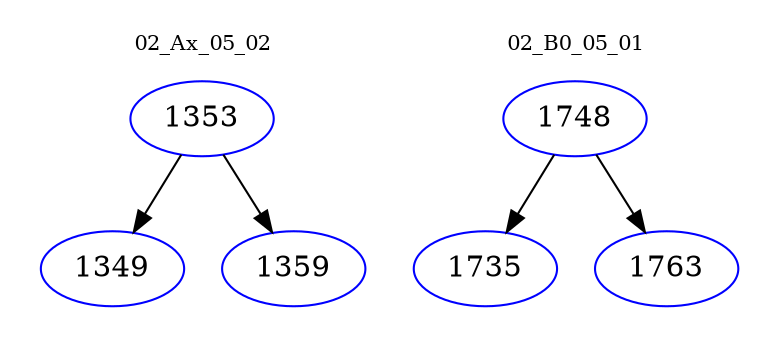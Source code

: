 digraph{
subgraph cluster_0 {
color = white
label = "02_Ax_05_02";
fontsize=10;
T0_1353 [label="1353", color="blue"]
T0_1353 -> T0_1349 [color="black"]
T0_1349 [label="1349", color="blue"]
T0_1353 -> T0_1359 [color="black"]
T0_1359 [label="1359", color="blue"]
}
subgraph cluster_1 {
color = white
label = "02_B0_05_01";
fontsize=10;
T1_1748 [label="1748", color="blue"]
T1_1748 -> T1_1735 [color="black"]
T1_1735 [label="1735", color="blue"]
T1_1748 -> T1_1763 [color="black"]
T1_1763 [label="1763", color="blue"]
}
}
